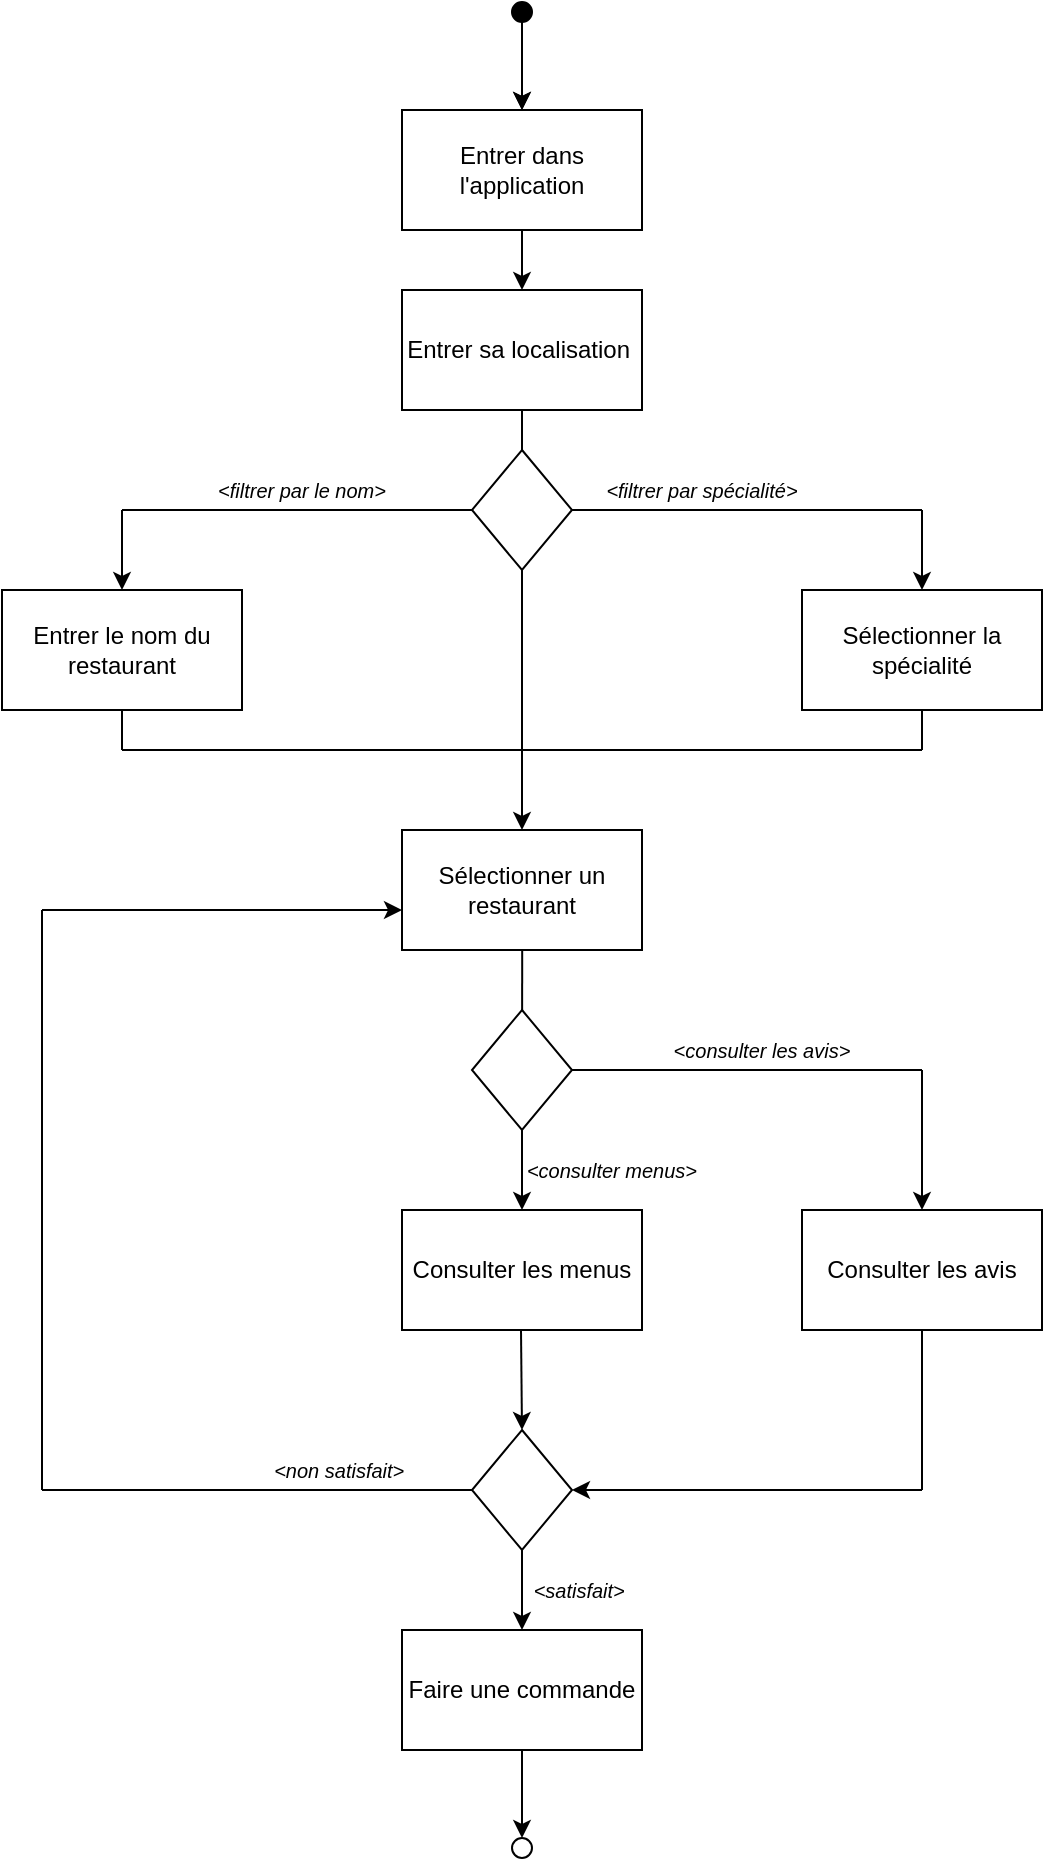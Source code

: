 <mxfile version="12.2.4" pages="2"><diagram id="uJ4X8tZM4djJGg5M1Jn0" name="Page-1"><mxGraphModel dx="912" dy="429" grid="0" gridSize="10" guides="1" tooltips="1" connect="1" arrows="1" fold="1" page="1" pageScale="1" pageWidth="827" pageHeight="1169" background="#ffffff" math="0" shadow="0"><root><mxCell id="0"/><mxCell id="1" parent="0"/><mxCell id="3" value="" style="endArrow=classic;html=1;entryX=0.5;entryY=0;entryDx=0;entryDy=0;strokeColor=#000000;" parent="1" target="106" edge="1"><mxGeometry width="50" height="50" relative="1" as="geometry"><mxPoint x="400" y="46" as="sourcePoint"/><mxPoint x="360" y="50" as="targetPoint"/><Array as="points"/></mxGeometry></mxCell><mxCell id="6" value="" style="endArrow=classic;html=1;exitX=0.5;exitY=1;exitDx=0;exitDy=0;entryX=0.5;entryY=0;entryDx=0;entryDy=0;strokeColor=#000000;" parent="1" source="106" target="107" edge="1"><mxGeometry width="50" height="50" relative="1" as="geometry"><mxPoint x="230" y="140" as="sourcePoint"/><mxPoint x="400" y="210" as="targetPoint"/></mxGeometry></mxCell><mxCell id="38" value="&lt;span style=&quot;font-size: 10px&quot;&gt;&lt;font color=&quot;#000000&quot;&gt;&lt;i&gt;&amp;lt;non satisfait&amp;gt;&lt;/i&gt;&lt;b&gt;&amp;nbsp;&lt;/b&gt;&lt;/font&gt;&lt;/span&gt;" style="text;html=1;strokeColor=none;fillColor=none;align=center;verticalAlign=middle;whiteSpace=wrap;" parent="1" vertex="1"><mxGeometry x="240" y="750" width="140" height="20" as="geometry"/></mxCell><mxCell id="70" value="" style="rhombus;whiteSpace=wrap;html=1;" parent="1" vertex="1"><mxGeometry x="375" y="740" width="50" height="60" as="geometry"/></mxCell><mxCell id="92" value="" style="endArrow=none;html=1;exitX=0.483;exitY=0.4;exitDx=0;exitDy=0;exitPerimeter=0;entryX=0.5;entryY=0;entryDx=0;entryDy=0;endFill=0;strokeColor=#000000;" parent="1" edge="1"><mxGeometry width="50" height="50" relative="1" as="geometry"><mxPoint x="400.14" y="484" as="sourcePoint"/><mxPoint x="400" y="560" as="targetPoint"/></mxGeometry></mxCell><mxCell id="104" value="" style="endArrow=classic;html=1;exitX=0.5;exitY=1;exitDx=0;exitDy=0;strokeColor=#000000;" parent="1" source="70" edge="1"><mxGeometry width="50" height="50" relative="1" as="geometry"><mxPoint x="460" y="1000" as="sourcePoint"/><mxPoint x="400" y="840" as="targetPoint"/></mxGeometry></mxCell><mxCell id="106" value="Entrer dans l'application" style="whiteSpace=wrap;html=1;" parent="1" vertex="1"><mxGeometry x="340" y="80" width="120" height="60" as="geometry"/></mxCell><mxCell id="107" value="Entrer sa localisation&amp;nbsp;" style="whiteSpace=wrap;html=1;" parent="1" vertex="1"><mxGeometry x="340" y="170" width="120" height="60" as="geometry"/></mxCell><mxCell id="108" value="" style="endArrow=none;html=1;exitX=0.5;exitY=1;exitDx=0;exitDy=0;endFill=0;strokeColor=#000000;" parent="1" source="107" edge="1"><mxGeometry width="50" height="50" relative="1" as="geometry"><mxPoint x="400" y="280" as="sourcePoint"/><mxPoint x="400" y="280" as="targetPoint"/></mxGeometry></mxCell><mxCell id="111" value="Entrer le nom du restaurant" style="whiteSpace=wrap;html=1;" parent="1" vertex="1"><mxGeometry x="140" y="320" width="120" height="60" as="geometry"/></mxCell><mxCell id="112" value="" style="endArrow=classic;html=1;entryX=0.5;entryY=0;entryDx=0;entryDy=0;strokeColor=#000000;" parent="1" target="111" edge="1"><mxGeometry width="50" height="50" relative="1" as="geometry"><mxPoint x="200" y="280" as="sourcePoint"/><mxPoint x="450" y="380" as="targetPoint"/></mxGeometry></mxCell><mxCell id="113" value="Sélectionner la spécialité" style="whiteSpace=wrap;html=1;" parent="1" vertex="1"><mxGeometry x="540" y="320" width="120" height="60" as="geometry"/></mxCell><mxCell id="114" value="" style="endArrow=classic;html=1;strokeColor=#000000;" parent="1" target="113" edge="1"><mxGeometry width="50" height="50" relative="1" as="geometry"><mxPoint x="600" y="280" as="sourcePoint"/><mxPoint x="450" y="370" as="targetPoint"/></mxGeometry></mxCell><mxCell id="115" value="Sélectionner un restaurant" style="whiteSpace=wrap;html=1;" parent="1" vertex="1"><mxGeometry x="340" y="440" width="120" height="60" as="geometry"/></mxCell><mxCell id="117" value="Consulter les avis" style="whiteSpace=wrap;html=1;" parent="1" vertex="1"><mxGeometry x="540" y="630" width="120" height="60" as="geometry"/></mxCell><mxCell id="118" value="Consulter les menus" style="whiteSpace=wrap;html=1;" parent="1" vertex="1"><mxGeometry x="340" y="630" width="120" height="60" as="geometry"/></mxCell><mxCell id="119" value="" style="endArrow=classic;html=1;entryX=0.5;entryY=0;entryDx=0;entryDy=0;exitX=0.5;exitY=1;exitDx=0;exitDy=0;strokeColor=#000000;" parent="1" source="134" target="118" edge="1"><mxGeometry width="50" height="50" relative="1" as="geometry"><mxPoint x="600" y="560" as="sourcePoint"/><mxPoint x="230" y="610" as="targetPoint"/><Array as="points"/></mxGeometry></mxCell><mxCell id="123" value="" style="endArrow=none;html=1;endFill=0;strokeColor=#000000;" parent="1" edge="1"><mxGeometry width="50" height="50" relative="1" as="geometry"><mxPoint x="200" y="380" as="sourcePoint"/><mxPoint x="200" y="400" as="targetPoint"/></mxGeometry></mxCell><mxCell id="124" value="" style="endArrow=none;html=1;endFill=0;strokeColor=#000000;" parent="1" source="113" edge="1"><mxGeometry width="50" height="50" relative="1" as="geometry"><mxPoint x="210" y="390" as="sourcePoint"/><mxPoint x="600" y="400" as="targetPoint"/></mxGeometry></mxCell><mxCell id="126" value="" style="endArrow=classic;html=1;entryX=0.5;entryY=0;entryDx=0;entryDy=0;strokeColor=#000000;" parent="1" target="115" edge="1"><mxGeometry width="50" height="50" relative="1" as="geometry"><mxPoint x="400" y="400" as="sourcePoint"/><mxPoint x="410" y="570" as="targetPoint"/></mxGeometry></mxCell><mxCell id="130" value="&lt;span style=&quot;font-size: 10px&quot;&gt;&lt;i&gt;&lt;font color=&quot;#000000&quot;&gt;&amp;lt;satisfait&amp;gt;&amp;nbsp;&lt;/font&gt;&lt;/i&gt;&lt;/span&gt;" style="text;html=1;strokeColor=none;fillColor=none;align=center;verticalAlign=middle;whiteSpace=wrap;" parent="1" vertex="1"><mxGeometry x="360" y="810" width="140" height="20" as="geometry"/></mxCell><mxCell id="131" value="Faire une commande" style="whiteSpace=wrap;html=1;" parent="1" vertex="1"><mxGeometry x="340" y="840" width="120" height="60" as="geometry"/></mxCell><mxCell id="134" value="" style="rhombus;whiteSpace=wrap;html=1;" parent="1" vertex="1"><mxGeometry x="375" y="530" width="50" height="60" as="geometry"/></mxCell><mxCell id="136" value="&lt;span style=&quot;font-size: 10px&quot;&gt;&lt;i&gt;&lt;font color=&quot;#000000&quot;&gt;&amp;lt;consulter les avis&amp;gt;&lt;/font&gt;&lt;/i&gt;&lt;/span&gt;" style="text;html=1;strokeColor=none;fillColor=none;align=center;verticalAlign=middle;whiteSpace=wrap;" parent="1" vertex="1"><mxGeometry x="450" y="540" width="140" height="20" as="geometry"/></mxCell><mxCell id="137" value="&lt;span style=&quot;font-size: 10px&quot;&gt;&lt;i&gt;&lt;font color=&quot;#000000&quot;&gt;&amp;lt;consulter menus&amp;gt;&lt;/font&gt;&lt;/i&gt;&lt;/span&gt;" style="text;html=1;strokeColor=none;fillColor=none;align=center;verticalAlign=middle;whiteSpace=wrap;" parent="1" vertex="1"><mxGeometry x="375" y="600" width="140" height="20" as="geometry"/></mxCell><mxCell id="139" value="" style="endArrow=classic;html=1;entryX=0.5;entryY=0;entryDx=0;entryDy=0;strokeColor=#000000;" parent="1" target="70" edge="1"><mxGeometry width="50" height="50" relative="1" as="geometry"><mxPoint x="399.5" y="690" as="sourcePoint"/><mxPoint x="399.5" y="740" as="targetPoint"/></mxGeometry></mxCell><mxCell id="142" style="edgeStyle=orthogonalEdgeStyle;orthogonalLoop=1;jettySize=auto;html=1;exitX=0.5;exitY=1;exitDx=0;exitDy=0;startArrow=classic;startFill=1;endArrow=none;endFill=0;strokeWidth=1;" parent="1" source="117" target="117" edge="1"><mxGeometry relative="1" as="geometry"/></mxCell><mxCell id="144" value="" style="rhombus;whiteSpace=wrap;html=1;" parent="1" vertex="1"><mxGeometry x="375" y="250" width="50" height="60" as="geometry"/></mxCell><mxCell id="147" value="" style="endArrow=none;html=1;strokeWidth=1;entryX=0;entryY=0.5;entryDx=0;entryDy=0;strokeColor=#000000;" parent="1" target="144" edge="1"><mxGeometry width="50" height="50" relative="1" as="geometry"><mxPoint x="200" y="280" as="sourcePoint"/><mxPoint x="350" y="270" as="targetPoint"/></mxGeometry></mxCell><mxCell id="148" value="" style="endArrow=none;html=1;strokeWidth=1;exitX=1;exitY=0.5;exitDx=0;exitDy=0;strokeColor=#000000;" parent="1" source="144" edge="1"><mxGeometry width="50" height="50" relative="1" as="geometry"><mxPoint x="300" y="320" as="sourcePoint"/><mxPoint x="600" y="280" as="targetPoint"/><Array as="points"><mxPoint x="520" y="280"/></Array></mxGeometry></mxCell><mxCell id="149" value="" style="endArrow=none;html=1;strokeWidth=1;strokeColor=#000000;" parent="1" edge="1"><mxGeometry width="50" height="50" relative="1" as="geometry"><mxPoint x="400" y="400" as="sourcePoint"/><mxPoint x="600" y="400" as="targetPoint"/></mxGeometry></mxCell><mxCell id="151" value="" style="endArrow=none;html=1;strokeWidth=1;strokeColor=#000000;" parent="1" edge="1"><mxGeometry width="50" height="50" relative="1" as="geometry"><mxPoint x="200" y="400.0" as="sourcePoint"/><mxPoint x="400" y="400.0" as="targetPoint"/></mxGeometry></mxCell><mxCell id="152" value="&lt;span style=&quot;font-size: 10px&quot;&gt;&lt;i&gt;&lt;font color=&quot;#000000&quot;&gt;&amp;lt;filtrer par spécialité&amp;gt;&lt;/font&gt;&lt;/i&gt;&lt;/span&gt;" style="text;html=1;strokeColor=none;fillColor=none;align=center;verticalAlign=middle;whiteSpace=wrap;" parent="1" vertex="1"><mxGeometry x="420" y="260" width="140" height="20" as="geometry"/></mxCell><mxCell id="153" value="&lt;span style=&quot;font-size: 10px&quot;&gt;&lt;i&gt;&lt;font color=&quot;#000000&quot;&gt;&amp;lt;filtrer par le nom&amp;gt;&lt;/font&gt;&lt;/i&gt;&lt;/span&gt;" style="text;html=1;strokeColor=none;fillColor=none;align=center;verticalAlign=middle;whiteSpace=wrap;" parent="1" vertex="1"><mxGeometry x="220" y="260" width="140" height="20" as="geometry"/></mxCell><mxCell id="154" value="" style="endArrow=none;html=1;strokeWidth=1;entryX=0.5;entryY=1;entryDx=0;entryDy=0;strokeColor=#000000;" parent="1" target="144" edge="1"><mxGeometry width="50" height="50" relative="1" as="geometry"><mxPoint x="400" y="400" as="sourcePoint"/><mxPoint x="360" y="410" as="targetPoint"/></mxGeometry></mxCell><mxCell id="155" value="" style="endArrow=none;html=1;strokeWidth=1;exitX=1;exitY=0.5;exitDx=0;exitDy=0;strokeColor=#000000;" parent="1" edge="1"><mxGeometry width="50" height="50" relative="1" as="geometry"><mxPoint x="425" y="560" as="sourcePoint"/><mxPoint x="600" y="560" as="targetPoint"/><Array as="points"><mxPoint x="520" y="560"/></Array></mxGeometry></mxCell><mxCell id="156" value="" style="endArrow=classic;html=1;strokeColor=#000000;" parent="1" edge="1"><mxGeometry width="50" height="50" relative="1" as="geometry"><mxPoint x="600" y="560" as="sourcePoint"/><mxPoint x="600" y="630" as="targetPoint"/></mxGeometry></mxCell><mxCell id="157" value="" style="endArrow=none;html=1;endFill=0;strokeColor=#000000;" parent="1" edge="1"><mxGeometry width="50" height="50" relative="1" as="geometry"><mxPoint x="600" y="690" as="sourcePoint"/><mxPoint x="600" y="770" as="targetPoint"/></mxGeometry></mxCell><mxCell id="158" value="" style="endArrow=none;html=1;strokeWidth=1;exitX=1;exitY=0.5;exitDx=0;exitDy=0;startArrow=classic;startFill=1;strokeColor=#000000;" parent="1" edge="1"><mxGeometry width="50" height="50" relative="1" as="geometry"><mxPoint x="425" y="770" as="sourcePoint"/><mxPoint x="600" y="770" as="targetPoint"/><Array as="points"><mxPoint x="520" y="770"/></Array></mxGeometry></mxCell><mxCell id="159" value="" style="endArrow=none;html=1;entryX=0;entryY=0.5;entryDx=0;entryDy=0;strokeColor=#000000;" parent="1" target="70" edge="1"><mxGeometry width="50" height="50" relative="1" as="geometry"><mxPoint x="160" y="770" as="sourcePoint"/><mxPoint x="360" y="680" as="targetPoint"/></mxGeometry></mxCell><mxCell id="160" value="" style="endArrow=none;html=1;strokeColor=#000000;" parent="1" edge="1"><mxGeometry width="50" height="50" relative="1" as="geometry"><mxPoint x="160" y="770" as="sourcePoint"/><mxPoint x="160" y="480" as="targetPoint"/></mxGeometry></mxCell><mxCell id="161" value="" style="endArrow=classic;html=1;endFill=1;strokeColor=#000000;" parent="1" edge="1"><mxGeometry width="50" height="50" relative="1" as="geometry"><mxPoint x="160" y="480" as="sourcePoint"/><mxPoint x="340" y="480" as="targetPoint"/></mxGeometry></mxCell><mxCell id="GRqx6D3Hg7muBKMXTZQ2-163" value="" style="edgeStyle=orthogonalEdgeStyle;rounded=0;orthogonalLoop=1;jettySize=auto;html=1;" edge="1" parent="1" source="GRqx6D3Hg7muBKMXTZQ2-161" target="106"><mxGeometry relative="1" as="geometry"/></mxCell><mxCell id="GRqx6D3Hg7muBKMXTZQ2-161" value="" style="ellipse;html=1;verticalLabelPosition=bottom;labelBackgroundColor=#ffffff;verticalAlign=top;fillColor=#000000" vertex="1" parent="1"><mxGeometry x="395" y="26" width="10" height="10" as="geometry"/></mxCell><mxCell id="GRqx6D3Hg7muBKMXTZQ2-164" value="" style="ellipse;html=1;verticalLabelPosition=bottom;labelBackgroundColor=#ffffff;verticalAlign=top;fillColor=#ffffff;direction=south;" vertex="1" parent="1"><mxGeometry x="395" y="944" width="10" height="10" as="geometry"/></mxCell><mxCell id="GRqx6D3Hg7muBKMXTZQ2-167" value="" style="endArrow=classic;html=1;exitX=0.5;exitY=1;exitDx=0;exitDy=0;entryX=0;entryY=0.5;entryDx=0;entryDy=0;" edge="1" parent="1" source="131" target="GRqx6D3Hg7muBKMXTZQ2-164"><mxGeometry width="50" height="50" relative="1" as="geometry"><mxPoint x="288" y="1025" as="sourcePoint"/><mxPoint x="338" y="975" as="targetPoint"/></mxGeometry></mxCell></root></mxGraphModel></diagram><diagram id="Pvk16Yk9mmTxDUWuedHs" name="Page-2"><mxGraphModel dx="535" dy="429" grid="0" gridSize="10" guides="1" tooltips="1" connect="1" arrows="1" fold="1" page="1" pageScale="1" pageWidth="827" pageHeight="1169" background="#F4F1DE" math="0" shadow="0"><root><mxCell id="Tb9AdFsS8pXjhhtc2Pzk-0"/><mxCell id="Tb9AdFsS8pXjhhtc2Pzk-1" parent="Tb9AdFsS8pXjhhtc2Pzk-0"/><mxCell id="Tb9AdFsS8pXjhhtc2Pzk-2" value="" style="shape=waypoint;sketch=0;fillStyle=solid;size=6;pointerEvents=1;points=[];fillColor=none;resizable=0;rotatable=0;perimeter=centerPerimeter;snapToPoint=1;rounded=0;fontColor=#393C56;strokeColor=#E07A5F;" parent="Tb9AdFsS8pXjhhtc2Pzk-1" vertex="1"><mxGeometry x="380" y="20" width="40" height="40" as="geometry"/></mxCell><mxCell id="Tb9AdFsS8pXjhhtc2Pzk-3" value="&lt;h2&gt;Ajouter une comande&lt;/h2&gt;" style="rounded=1;whiteSpace=wrap;html=1;sketch=0;fontColor=#393C56;strokeColor=#E07A5F;fillColor=#F2CC8F;" parent="Tb9AdFsS8pXjhhtc2Pzk-1" vertex="1"><mxGeometry x="340" y="640" width="120" height="60" as="geometry"/></mxCell><mxCell id="Tb9AdFsS8pXjhhtc2Pzk-4" value="&lt;h2&gt;Choisir Menu à retirer&lt;/h2&gt;" style="rounded=1;whiteSpace=wrap;html=1;sketch=0;fontColor=#393C56;strokeColor=#E07A5F;fillColor=#F2CC8F;" parent="Tb9AdFsS8pXjhhtc2Pzk-1" vertex="1"><mxGeometry x="80" y="540" width="120" height="60" as="geometry"/></mxCell><mxCell id="Tb9AdFsS8pXjhhtc2Pzk-5" value="&lt;h2&gt;Enregistrer la commande&lt;/h2&gt;" style="rounded=1;whiteSpace=wrap;html=1;sketch=0;fontColor=#393C56;strokeColor=#E07A5F;fillColor=#F2CC8F;" parent="Tb9AdFsS8pXjhhtc2Pzk-1" vertex="1"><mxGeometry x="340" y="940" width="120" height="60" as="geometry"/></mxCell><mxCell id="Tb9AdFsS8pXjhhtc2Pzk-6" value="&lt;h2&gt;Retirer un menu&lt;/h2&gt;" style="rounded=1;whiteSpace=wrap;html=1;sketch=0;fontColor=#393C56;strokeColor=#E07A5F;fillColor=#F2CC8F;" parent="Tb9AdFsS8pXjhhtc2Pzk-1" vertex="1"><mxGeometry x="80" y="640" width="120" height="60" as="geometry"/></mxCell><mxCell id="Tb9AdFsS8pXjhhtc2Pzk-7" value="&lt;h2&gt;Valider le panier&lt;/h2&gt;" style="rounded=1;whiteSpace=wrap;html=1;sketch=0;fontColor=#393C56;strokeColor=#E07A5F;fillColor=#F2CC8F;" parent="Tb9AdFsS8pXjhhtc2Pzk-1" vertex="1"><mxGeometry x="340" y="840" width="120" height="60" as="geometry"/></mxCell><mxCell id="Tb9AdFsS8pXjhhtc2Pzk-8" value="&lt;h2&gt;Ajouter un menu&lt;/h2&gt;" style="rounded=1;whiteSpace=wrap;html=1;sketch=0;fontColor=#393C56;strokeColor=#E07A5F;fillColor=#F2CC8F;" parent="Tb9AdFsS8pXjhhtc2Pzk-1" vertex="1"><mxGeometry x="340" y="330" width="120" height="60" as="geometry"/></mxCell><mxCell id="Tb9AdFsS8pXjhhtc2Pzk-9" value="&lt;h2&gt;Ouvrir le panier&lt;/h2&gt;" style="rounded=1;whiteSpace=wrap;html=1;sketch=0;fontColor=#393C56;strokeColor=#E07A5F;fillColor=#F2CC8F;" parent="Tb9AdFsS8pXjhhtc2Pzk-1" vertex="1"><mxGeometry x="80" y="440" width="120" height="60" as="geometry"/></mxCell><mxCell id="Tb9AdFsS8pXjhhtc2Pzk-10" value="&lt;h2&gt;Créer un panier&lt;/h2&gt;" style="rounded=1;whiteSpace=wrap;html=1;sketch=0;fontColor=#393C56;strokeColor=#E07A5F;fillColor=#F2CC8F;" parent="Tb9AdFsS8pXjhhtc2Pzk-1" vertex="1"><mxGeometry x="340" y="200" width="120" height="60" as="geometry"/></mxCell><mxCell id="Tb9AdFsS8pXjhhtc2Pzk-11" value="&lt;h2&gt;Créer une commande&lt;/h2&gt;" style="rounded=1;whiteSpace=wrap;html=1;sketch=0;fontColor=#393C56;strokeColor=#E07A5F;fillColor=#F2CC8F;" parent="Tb9AdFsS8pXjhhtc2Pzk-1" vertex="1"><mxGeometry x="340" y="90" width="120" height="60" as="geometry"/></mxCell><mxCell id="Tb9AdFsS8pXjhhtc2Pzk-12" value="" style="endArrow=classic;html=1;fontColor=#393C56;strokeColor=#E07A5F;fillColor=#F2CC8F;exitX=0.45;exitY=0.675;exitDx=0;exitDy=0;exitPerimeter=0;entryX=0.5;entryY=0;entryDx=0;entryDy=0;labelBackgroundColor=#F4F1DE;" parent="Tb9AdFsS8pXjhhtc2Pzk-1" source="Tb9AdFsS8pXjhhtc2Pzk-2" target="Tb9AdFsS8pXjhhtc2Pzk-11" edge="1"><mxGeometry width="50" height="50" relative="1" as="geometry"><mxPoint x="390" y="270" as="sourcePoint"/><mxPoint x="440" y="220" as="targetPoint"/></mxGeometry></mxCell><mxCell id="Tb9AdFsS8pXjhhtc2Pzk-13" value="" style="endArrow=classic;html=1;fontColor=#393C56;strokeColor=#E07A5F;fillColor=#F2CC8F;exitX=0.5;exitY=1;exitDx=0;exitDy=0;entryX=0.5;entryY=0;entryDx=0;entryDy=0;entryPerimeter=0;labelBackgroundColor=#F4F1DE;" parent="Tb9AdFsS8pXjhhtc2Pzk-1" source="Tb9AdFsS8pXjhhtc2Pzk-11" target="Tb9AdFsS8pXjhhtc2Pzk-10" edge="1"><mxGeometry width="50" height="50" relative="1" as="geometry"><mxPoint x="390" y="270" as="sourcePoint"/><mxPoint x="400" y="190" as="targetPoint"/></mxGeometry></mxCell><mxCell id="Tb9AdFsS8pXjhhtc2Pzk-14" value="" style="rhombus;whiteSpace=wrap;html=1;rounded=0;sketch=0;fontColor=#393C56;strokeColor=#E07A5F;fillColor=#F2CC8F;" parent="Tb9AdFsS8pXjhhtc2Pzk-1" vertex="1"><mxGeometry x="365" y="440" width="70" height="60" as="geometry"/></mxCell><mxCell id="Tb9AdFsS8pXjhhtc2Pzk-15" value="" style="endArrow=classic;html=1;fontColor=#393C56;strokeColor=#E07A5F;fillColor=#F2CC8F;exitX=0.5;exitY=1;exitDx=0;exitDy=0;labelBackgroundColor=#F4F1DE;" parent="Tb9AdFsS8pXjhhtc2Pzk-1" source="Tb9AdFsS8pXjhhtc2Pzk-10" edge="1"><mxGeometry width="50" height="50" relative="1" as="geometry"><mxPoint x="390" y="270" as="sourcePoint"/><mxPoint x="400" y="330" as="targetPoint"/></mxGeometry></mxCell><mxCell id="Tb9AdFsS8pXjhhtc2Pzk-16" value="" style="endArrow=classic;html=1;fontColor=#393C56;strokeColor=#E07A5F;fillColor=#F2CC8F;exitX=0;exitY=0.5;exitDx=0;exitDy=0;entryX=1;entryY=0.5;entryDx=0;entryDy=0;labelBackgroundColor=#F4F1DE;" parent="Tb9AdFsS8pXjhhtc2Pzk-1" source="Tb9AdFsS8pXjhhtc2Pzk-14" target="Tb9AdFsS8pXjhhtc2Pzk-9" edge="1"><mxGeometry width="50" height="50" relative="1" as="geometry"><mxPoint x="390" y="270" as="sourcePoint"/><mxPoint x="230" y="350" as="targetPoint"/></mxGeometry></mxCell><mxCell id="Tb9AdFsS8pXjhhtc2Pzk-19" value="&lt;h3&gt;Modifier panier&lt;/h3&gt;" style="text;html=1;align=center;verticalAlign=middle;whiteSpace=wrap;rounded=0;sketch=0;fontColor=#393C56;" parent="Tb9AdFsS8pXjhhtc2Pzk-1" vertex="1"><mxGeometry x="230" y="440" width="110" height="20" as="geometry"/></mxCell><mxCell id="CWuYNWOtUaod2RrFY3A3-1" value="&lt;h3&gt;Pas modifier panier&lt;/h3&gt;" style="text;html=1;align=center;verticalAlign=middle;whiteSpace=wrap;rounded=0;sketch=0;fontColor=#393C56;" parent="Tb9AdFsS8pXjhhtc2Pzk-1" vertex="1"><mxGeometry x="400" y="550" width="140" height="20" as="geometry"/></mxCell><mxCell id="CWuYNWOtUaod2RrFY3A3-2" value="" style="endArrow=classic;html=1;fontColor=#393C56;strokeColor=#E07A5F;fillColor=#F2CC8F;exitX=0.5;exitY=1;exitDx=0;exitDy=0;entryX=0.5;entryY=0;entryDx=0;entryDy=0;labelBackgroundColor=#F4F1DE;" parent="Tb9AdFsS8pXjhhtc2Pzk-1" source="Tb9AdFsS8pXjhhtc2Pzk-9" target="Tb9AdFsS8pXjhhtc2Pzk-4" edge="1"><mxGeometry width="50" height="50" relative="1" as="geometry"><mxPoint x="390" y="400" as="sourcePoint"/><mxPoint x="440" y="350" as="targetPoint"/></mxGeometry></mxCell><mxCell id="CWuYNWOtUaod2RrFY3A3-3" value="" style="endArrow=classic;html=1;fontColor=#393C56;strokeColor=#E07A5F;fillColor=#F2CC8F;exitX=0.5;exitY=1;exitDx=0;exitDy=0;entryX=0.5;entryY=0;entryDx=0;entryDy=0;labelBackgroundColor=#F4F1DE;" parent="Tb9AdFsS8pXjhhtc2Pzk-1" source="Tb9AdFsS8pXjhhtc2Pzk-4" target="Tb9AdFsS8pXjhhtc2Pzk-6" edge="1"><mxGeometry width="50" height="50" relative="1" as="geometry"><mxPoint x="390" y="590" as="sourcePoint"/><mxPoint x="440" y="540" as="targetPoint"/></mxGeometry></mxCell><mxCell id="CWuYNWOtUaod2RrFY3A3-5" value="" style="endArrow=classic;html=1;fontColor=#393C56;strokeColor=#E07A5F;fillColor=#F2CC8F;exitX=0.5;exitY=1;exitDx=0;exitDy=0;entryX=0.5;entryY=0;entryDx=0;entryDy=0;labelBackgroundColor=#F4F1DE;" parent="Tb9AdFsS8pXjhhtc2Pzk-1" source="Tb9AdFsS8pXjhhtc2Pzk-8" target="Tb9AdFsS8pXjhhtc2Pzk-14" edge="1"><mxGeometry width="50" height="50" relative="1" as="geometry"><mxPoint x="390" y="480" as="sourcePoint"/><mxPoint x="440" y="430" as="targetPoint"/></mxGeometry></mxCell><mxCell id="CWuYNWOtUaod2RrFY3A3-11" value="" style="endArrow=classic;html=1;fontColor=#393C56;strokeColor=#E07A5F;fillColor=#F2CC8F;exitX=0.5;exitY=1;exitDx=0;exitDy=0;entryX=0.5;entryY=0;entryDx=0;entryDy=0;labelBackgroundColor=#F4F1DE;" parent="Tb9AdFsS8pXjhhtc2Pzk-1" source="Tb9AdFsS8pXjhhtc2Pzk-14" target="Tb9AdFsS8pXjhhtc2Pzk-3" edge="1"><mxGeometry width="50" height="50" relative="1" as="geometry"><mxPoint x="390" y="620" as="sourcePoint"/><mxPoint x="450" y="680" as="targetPoint"/></mxGeometry></mxCell><mxCell id="CWuYNWOtUaod2RrFY3A3-12" value="" style="rhombus;whiteSpace=wrap;html=1;rounded=0;sketch=0;fontColor=#393C56;strokeColor=#E07A5F;fillColor=#F2CC8F;" parent="Tb9AdFsS8pXjhhtc2Pzk-1" vertex="1"><mxGeometry x="370" y="740" width="60" height="70" as="geometry"/></mxCell><mxCell id="CWuYNWOtUaod2RrFY3A3-13" value="&lt;h2&gt;Donnez les avis&lt;/h2&gt;" style="rounded=1;whiteSpace=wrap;html=1;sketch=0;fontColor=#393C56;strokeColor=#E07A5F;fillColor=#F2CC8F;" parent="Tb9AdFsS8pXjhhtc2Pzk-1" vertex="1"><mxGeometry x="340" y="1030" width="120" height="60" as="geometry"/></mxCell><mxCell id="CWuYNWOtUaod2RrFY3A3-14" value="" style="shape=waypoint;sketch=0;fillStyle=solid;size=6;pointerEvents=1;points=[];fillColor=none;resizable=0;rotatable=0;perimeter=centerPerimeter;snapToPoint=1;rounded=0;fontColor=#393C56;strokeColor=#E07A5F;" parent="Tb9AdFsS8pXjhhtc2Pzk-1" vertex="1"><mxGeometry x="380" y="1129" width="40" height="40" as="geometry"/></mxCell><mxCell id="CWuYNWOtUaod2RrFY3A3-16" value="" style="endArrow=classic;html=1;fontColor=#393C56;strokeColor=#E07A5F;fillColor=#F2CC8F;exitX=1;exitY=0.5;exitDx=0;exitDy=0;entryX=0;entryY=0.5;entryDx=0;entryDy=0;labelBackgroundColor=#F4F1DE;" parent="Tb9AdFsS8pXjhhtc2Pzk-1" source="Tb9AdFsS8pXjhhtc2Pzk-6" target="Tb9AdFsS8pXjhhtc2Pzk-3" edge="1"><mxGeometry width="50" height="50" relative="1" as="geometry"><mxPoint x="540" y="680" as="sourcePoint"/><mxPoint x="590" y="630" as="targetPoint"/></mxGeometry></mxCell><mxCell id="CWuYNWOtUaod2RrFY3A3-17" value="" style="endArrow=classic;html=1;fontColor=#393C56;strokeColor=#E07A5F;fillColor=#F2CC8F;exitX=0.5;exitY=1;exitDx=0;exitDy=0;labelBackgroundColor=#F4F1DE;" parent="Tb9AdFsS8pXjhhtc2Pzk-1" source="Tb9AdFsS8pXjhhtc2Pzk-3" edge="1"><mxGeometry width="50" height="50" relative="1" as="geometry"><mxPoint x="540" y="680" as="sourcePoint"/><mxPoint x="400" y="740" as="targetPoint"/></mxGeometry></mxCell><mxCell id="CWuYNWOtUaod2RrFY3A3-18" value="" style="endArrow=classic;html=1;fontColor=#393C56;strokeColor=#E07A5F;fillColor=#F2CC8F;exitX=0.5;exitY=1;exitDx=0;exitDy=0;entryX=0.5;entryY=0;entryDx=0;entryDy=0;labelBackgroundColor=#F4F1DE;" parent="Tb9AdFsS8pXjhhtc2Pzk-1" source="CWuYNWOtUaod2RrFY3A3-12" target="Tb9AdFsS8pXjhhtc2Pzk-7" edge="1"><mxGeometry width="50" height="50" relative="1" as="geometry"><mxPoint x="540" y="880" as="sourcePoint"/><mxPoint x="590" y="830" as="targetPoint"/></mxGeometry></mxCell><mxCell id="CWuYNWOtUaod2RrFY3A3-19" value="" style="endArrow=classic;html=1;fontColor=#393C56;strokeColor=#E07A5F;fillColor=#F2CC8F;exitX=0.5;exitY=1;exitDx=0;exitDy=0;entryX=0.5;entryY=0;entryDx=0;entryDy=0;labelBackgroundColor=#F4F1DE;" parent="Tb9AdFsS8pXjhhtc2Pzk-1" source="Tb9AdFsS8pXjhhtc2Pzk-7" target="Tb9AdFsS8pXjhhtc2Pzk-5" edge="1"><mxGeometry width="50" height="50" relative="1" as="geometry"><mxPoint x="540" y="880" as="sourcePoint"/><mxPoint x="590" y="830" as="targetPoint"/></mxGeometry></mxCell><mxCell id="CWuYNWOtUaod2RrFY3A3-20" value="" style="endArrow=classic;html=1;fontColor=#393C56;strokeColor=#E07A5F;fillColor=#F2CC8F;exitX=0.5;exitY=1;exitDx=0;exitDy=0;labelBackgroundColor=#F4F1DE;" parent="Tb9AdFsS8pXjhhtc2Pzk-1" source="CWuYNWOtUaod2RrFY3A3-13" target="CWuYNWOtUaod2RrFY3A3-14" edge="1"><mxGeometry width="50" height="50" relative="1" as="geometry"><mxPoint x="540" y="990" as="sourcePoint"/><mxPoint x="590" y="940" as="targetPoint"/></mxGeometry></mxCell><mxCell id="CWuYNWOtUaod2RrFY3A3-21" value="" style="endArrow=classic;html=1;fontColor=#393C56;strokeColor=#E07A5F;fillColor=#F2CC8F;exitX=0.5;exitY=1;exitDx=0;exitDy=0;entryX=0.5;entryY=0;entryDx=0;entryDy=0;labelBackgroundColor=#F4F1DE;" parent="Tb9AdFsS8pXjhhtc2Pzk-1" source="Tb9AdFsS8pXjhhtc2Pzk-5" target="CWuYNWOtUaod2RrFY3A3-13" edge="1"><mxGeometry width="50" height="50" relative="1" as="geometry"><mxPoint x="540" y="990" as="sourcePoint"/><mxPoint x="590" y="940" as="targetPoint"/></mxGeometry></mxCell><mxCell id="CWuYNWOtUaod2RrFY3A3-22" value="&lt;h3&gt;Oui&lt;/h3&gt;" style="text;html=1;align=center;verticalAlign=middle;whiteSpace=wrap;rounded=0;sketch=0;fontColor=#393C56;" parent="Tb9AdFsS8pXjhhtc2Pzk-1" vertex="1"><mxGeometry x="450" y="750" width="140" height="20" as="geometry"/></mxCell><mxCell id="CWuYNWOtUaod2RrFY3A3-23" value="&lt;h3&gt;Non&lt;/h3&gt;" style="text;html=1;align=center;verticalAlign=middle;whiteSpace=wrap;rounded=0;sketch=0;fontColor=#393C56;" parent="Tb9AdFsS8pXjhhtc2Pzk-1" vertex="1"><mxGeometry x="310" y="810" width="140" height="20" as="geometry"/></mxCell><mxCell id="CWuYNWOtUaod2RrFY3A3-24" value="" style="edgeStyle=elbowEdgeStyle;elbow=horizontal;endArrow=classic;html=1;fontColor=#393C56;strokeColor=#E07A5F;fillColor=#F2CC8F;exitX=1;exitY=0.5;exitDx=0;exitDy=0;entryX=1;entryY=0.5;entryDx=0;entryDy=0;labelBackgroundColor=#F4F1DE;" parent="Tb9AdFsS8pXjhhtc2Pzk-1" source="CWuYNWOtUaod2RrFY3A3-12" target="Tb9AdFsS8pXjhhtc2Pzk-8" edge="1"><mxGeometry width="50" height="50" relative="1" as="geometry"><mxPoint x="540" y="720" as="sourcePoint"/><mxPoint x="590" y="670" as="targetPoint"/><Array as="points"><mxPoint x="640" y="740"/></Array></mxGeometry></mxCell></root></mxGraphModel></diagram></mxfile>